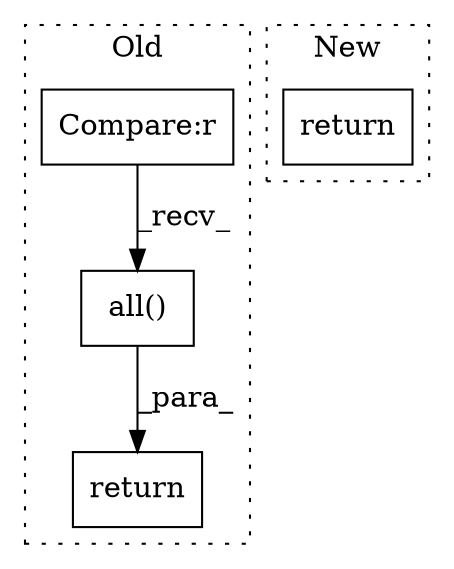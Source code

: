 digraph G {
subgraph cluster0 {
1 [label="all()" a="75" s="3622" l="51" shape="box"];
3 [label="Compare:r" a="40" s="3622" l="45" shape="box"];
4 [label="return" a="93" s="3615" l="7" shape="box"];
label = "Old";
style="dotted";
}
subgraph cluster1 {
2 [label="return" a="93" s="4179" l="7" shape="box"];
label = "New";
style="dotted";
}
1 -> 4 [label="_para_"];
3 -> 1 [label="_recv_"];
}